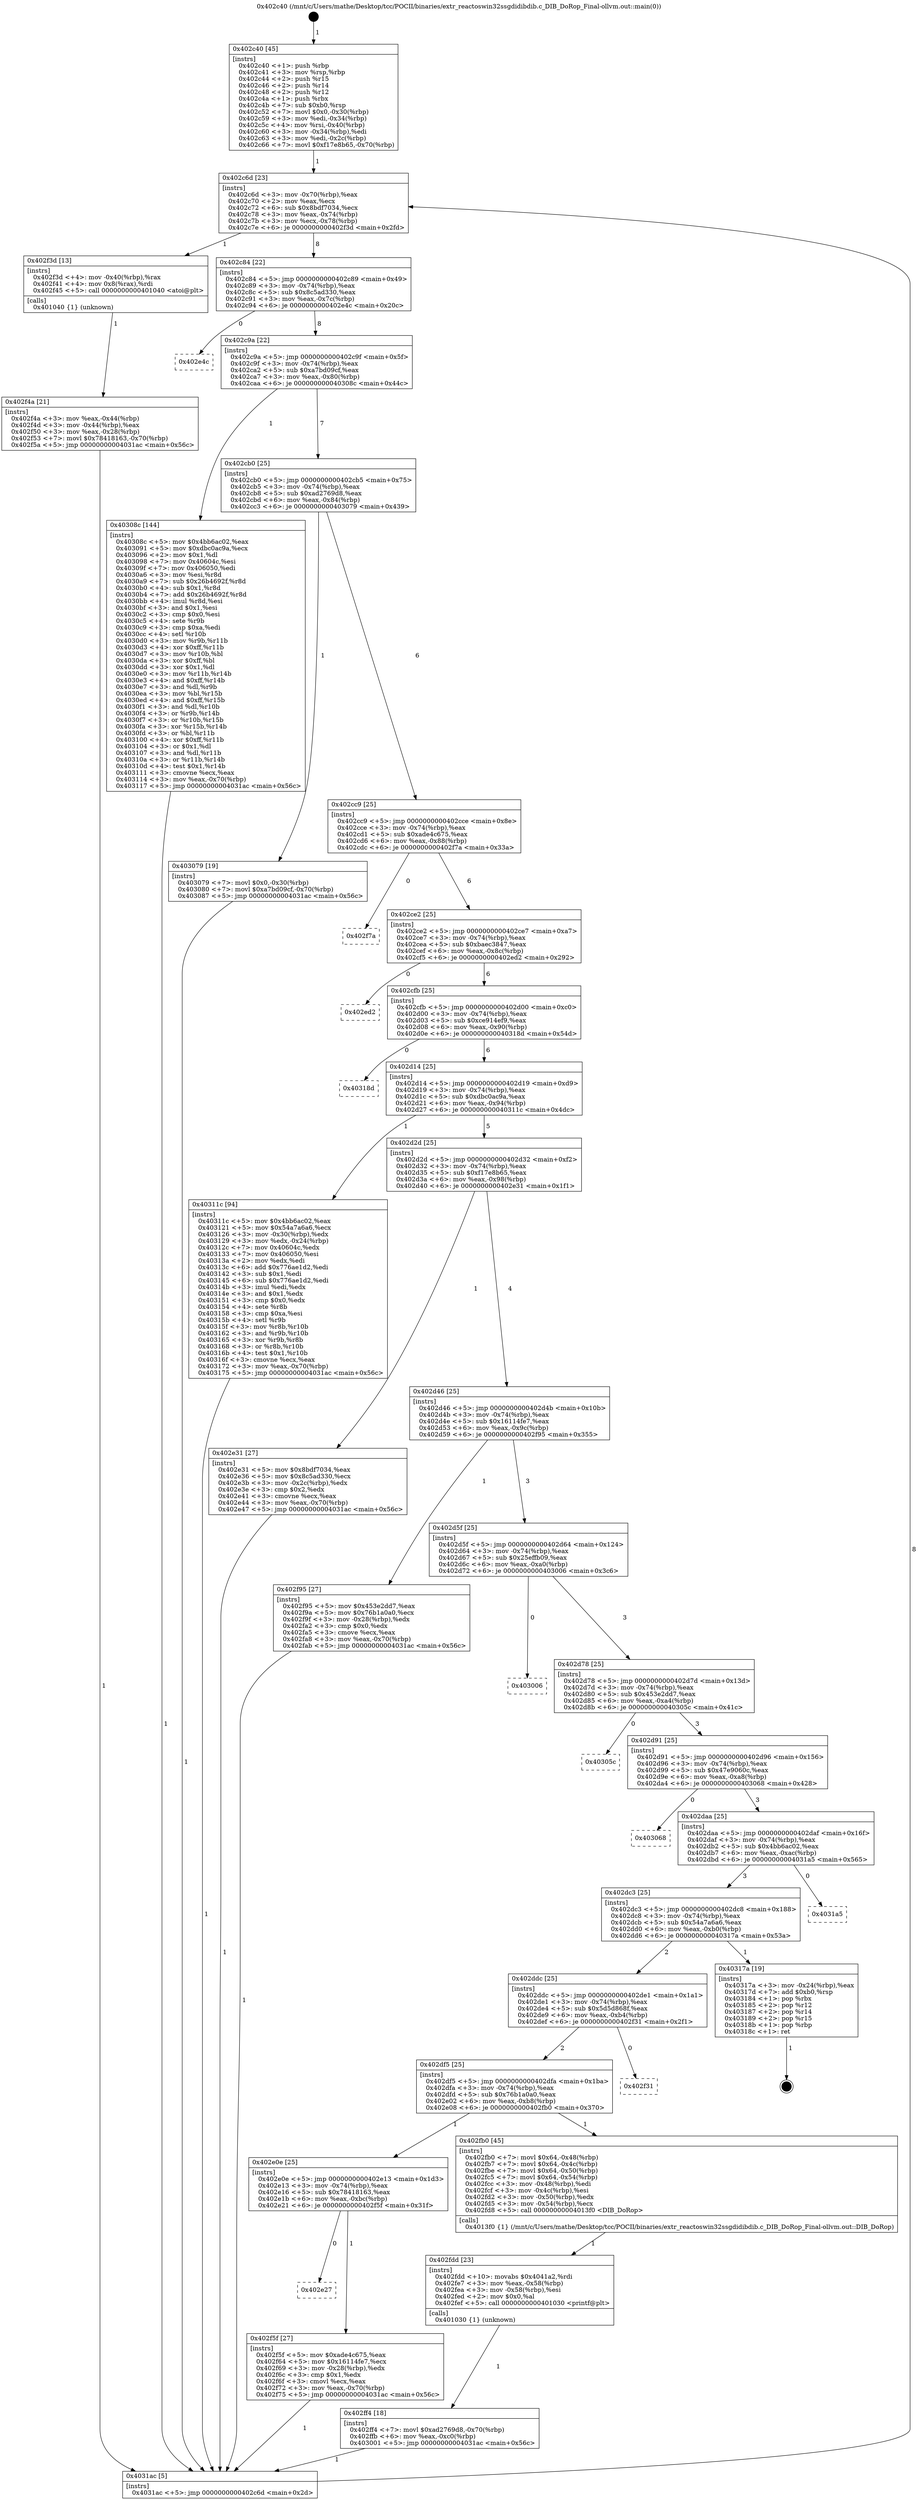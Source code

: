 digraph "0x402c40" {
  label = "0x402c40 (/mnt/c/Users/mathe/Desktop/tcc/POCII/binaries/extr_reactoswin32ssgdidibdib.c_DIB_DoRop_Final-ollvm.out::main(0))"
  labelloc = "t"
  node[shape=record]

  Entry [label="",width=0.3,height=0.3,shape=circle,fillcolor=black,style=filled]
  "0x402c6d" [label="{
     0x402c6d [23]\l
     | [instrs]\l
     &nbsp;&nbsp;0x402c6d \<+3\>: mov -0x70(%rbp),%eax\l
     &nbsp;&nbsp;0x402c70 \<+2\>: mov %eax,%ecx\l
     &nbsp;&nbsp;0x402c72 \<+6\>: sub $0x8bdf7034,%ecx\l
     &nbsp;&nbsp;0x402c78 \<+3\>: mov %eax,-0x74(%rbp)\l
     &nbsp;&nbsp;0x402c7b \<+3\>: mov %ecx,-0x78(%rbp)\l
     &nbsp;&nbsp;0x402c7e \<+6\>: je 0000000000402f3d \<main+0x2fd\>\l
  }"]
  "0x402f3d" [label="{
     0x402f3d [13]\l
     | [instrs]\l
     &nbsp;&nbsp;0x402f3d \<+4\>: mov -0x40(%rbp),%rax\l
     &nbsp;&nbsp;0x402f41 \<+4\>: mov 0x8(%rax),%rdi\l
     &nbsp;&nbsp;0x402f45 \<+5\>: call 0000000000401040 \<atoi@plt\>\l
     | [calls]\l
     &nbsp;&nbsp;0x401040 \{1\} (unknown)\l
  }"]
  "0x402c84" [label="{
     0x402c84 [22]\l
     | [instrs]\l
     &nbsp;&nbsp;0x402c84 \<+5\>: jmp 0000000000402c89 \<main+0x49\>\l
     &nbsp;&nbsp;0x402c89 \<+3\>: mov -0x74(%rbp),%eax\l
     &nbsp;&nbsp;0x402c8c \<+5\>: sub $0x8c5ad330,%eax\l
     &nbsp;&nbsp;0x402c91 \<+3\>: mov %eax,-0x7c(%rbp)\l
     &nbsp;&nbsp;0x402c94 \<+6\>: je 0000000000402e4c \<main+0x20c\>\l
  }"]
  Exit [label="",width=0.3,height=0.3,shape=circle,fillcolor=black,style=filled,peripheries=2]
  "0x402e4c" [label="{
     0x402e4c\l
  }", style=dashed]
  "0x402c9a" [label="{
     0x402c9a [22]\l
     | [instrs]\l
     &nbsp;&nbsp;0x402c9a \<+5\>: jmp 0000000000402c9f \<main+0x5f\>\l
     &nbsp;&nbsp;0x402c9f \<+3\>: mov -0x74(%rbp),%eax\l
     &nbsp;&nbsp;0x402ca2 \<+5\>: sub $0xa7bd09cf,%eax\l
     &nbsp;&nbsp;0x402ca7 \<+3\>: mov %eax,-0x80(%rbp)\l
     &nbsp;&nbsp;0x402caa \<+6\>: je 000000000040308c \<main+0x44c\>\l
  }"]
  "0x402ff4" [label="{
     0x402ff4 [18]\l
     | [instrs]\l
     &nbsp;&nbsp;0x402ff4 \<+7\>: movl $0xad2769d8,-0x70(%rbp)\l
     &nbsp;&nbsp;0x402ffb \<+6\>: mov %eax,-0xc0(%rbp)\l
     &nbsp;&nbsp;0x403001 \<+5\>: jmp 00000000004031ac \<main+0x56c\>\l
  }"]
  "0x40308c" [label="{
     0x40308c [144]\l
     | [instrs]\l
     &nbsp;&nbsp;0x40308c \<+5\>: mov $0x4bb6ac02,%eax\l
     &nbsp;&nbsp;0x403091 \<+5\>: mov $0xdbc0ac9a,%ecx\l
     &nbsp;&nbsp;0x403096 \<+2\>: mov $0x1,%dl\l
     &nbsp;&nbsp;0x403098 \<+7\>: mov 0x40604c,%esi\l
     &nbsp;&nbsp;0x40309f \<+7\>: mov 0x406050,%edi\l
     &nbsp;&nbsp;0x4030a6 \<+3\>: mov %esi,%r8d\l
     &nbsp;&nbsp;0x4030a9 \<+7\>: sub $0x26b4692f,%r8d\l
     &nbsp;&nbsp;0x4030b0 \<+4\>: sub $0x1,%r8d\l
     &nbsp;&nbsp;0x4030b4 \<+7\>: add $0x26b4692f,%r8d\l
     &nbsp;&nbsp;0x4030bb \<+4\>: imul %r8d,%esi\l
     &nbsp;&nbsp;0x4030bf \<+3\>: and $0x1,%esi\l
     &nbsp;&nbsp;0x4030c2 \<+3\>: cmp $0x0,%esi\l
     &nbsp;&nbsp;0x4030c5 \<+4\>: sete %r9b\l
     &nbsp;&nbsp;0x4030c9 \<+3\>: cmp $0xa,%edi\l
     &nbsp;&nbsp;0x4030cc \<+4\>: setl %r10b\l
     &nbsp;&nbsp;0x4030d0 \<+3\>: mov %r9b,%r11b\l
     &nbsp;&nbsp;0x4030d3 \<+4\>: xor $0xff,%r11b\l
     &nbsp;&nbsp;0x4030d7 \<+3\>: mov %r10b,%bl\l
     &nbsp;&nbsp;0x4030da \<+3\>: xor $0xff,%bl\l
     &nbsp;&nbsp;0x4030dd \<+3\>: xor $0x1,%dl\l
     &nbsp;&nbsp;0x4030e0 \<+3\>: mov %r11b,%r14b\l
     &nbsp;&nbsp;0x4030e3 \<+4\>: and $0xff,%r14b\l
     &nbsp;&nbsp;0x4030e7 \<+3\>: and %dl,%r9b\l
     &nbsp;&nbsp;0x4030ea \<+3\>: mov %bl,%r15b\l
     &nbsp;&nbsp;0x4030ed \<+4\>: and $0xff,%r15b\l
     &nbsp;&nbsp;0x4030f1 \<+3\>: and %dl,%r10b\l
     &nbsp;&nbsp;0x4030f4 \<+3\>: or %r9b,%r14b\l
     &nbsp;&nbsp;0x4030f7 \<+3\>: or %r10b,%r15b\l
     &nbsp;&nbsp;0x4030fa \<+3\>: xor %r15b,%r14b\l
     &nbsp;&nbsp;0x4030fd \<+3\>: or %bl,%r11b\l
     &nbsp;&nbsp;0x403100 \<+4\>: xor $0xff,%r11b\l
     &nbsp;&nbsp;0x403104 \<+3\>: or $0x1,%dl\l
     &nbsp;&nbsp;0x403107 \<+3\>: and %dl,%r11b\l
     &nbsp;&nbsp;0x40310a \<+3\>: or %r11b,%r14b\l
     &nbsp;&nbsp;0x40310d \<+4\>: test $0x1,%r14b\l
     &nbsp;&nbsp;0x403111 \<+3\>: cmovne %ecx,%eax\l
     &nbsp;&nbsp;0x403114 \<+3\>: mov %eax,-0x70(%rbp)\l
     &nbsp;&nbsp;0x403117 \<+5\>: jmp 00000000004031ac \<main+0x56c\>\l
  }"]
  "0x402cb0" [label="{
     0x402cb0 [25]\l
     | [instrs]\l
     &nbsp;&nbsp;0x402cb0 \<+5\>: jmp 0000000000402cb5 \<main+0x75\>\l
     &nbsp;&nbsp;0x402cb5 \<+3\>: mov -0x74(%rbp),%eax\l
     &nbsp;&nbsp;0x402cb8 \<+5\>: sub $0xad2769d8,%eax\l
     &nbsp;&nbsp;0x402cbd \<+6\>: mov %eax,-0x84(%rbp)\l
     &nbsp;&nbsp;0x402cc3 \<+6\>: je 0000000000403079 \<main+0x439\>\l
  }"]
  "0x402fdd" [label="{
     0x402fdd [23]\l
     | [instrs]\l
     &nbsp;&nbsp;0x402fdd \<+10\>: movabs $0x4041a2,%rdi\l
     &nbsp;&nbsp;0x402fe7 \<+3\>: mov %eax,-0x58(%rbp)\l
     &nbsp;&nbsp;0x402fea \<+3\>: mov -0x58(%rbp),%esi\l
     &nbsp;&nbsp;0x402fed \<+2\>: mov $0x0,%al\l
     &nbsp;&nbsp;0x402fef \<+5\>: call 0000000000401030 \<printf@plt\>\l
     | [calls]\l
     &nbsp;&nbsp;0x401030 \{1\} (unknown)\l
  }"]
  "0x403079" [label="{
     0x403079 [19]\l
     | [instrs]\l
     &nbsp;&nbsp;0x403079 \<+7\>: movl $0x0,-0x30(%rbp)\l
     &nbsp;&nbsp;0x403080 \<+7\>: movl $0xa7bd09cf,-0x70(%rbp)\l
     &nbsp;&nbsp;0x403087 \<+5\>: jmp 00000000004031ac \<main+0x56c\>\l
  }"]
  "0x402cc9" [label="{
     0x402cc9 [25]\l
     | [instrs]\l
     &nbsp;&nbsp;0x402cc9 \<+5\>: jmp 0000000000402cce \<main+0x8e\>\l
     &nbsp;&nbsp;0x402cce \<+3\>: mov -0x74(%rbp),%eax\l
     &nbsp;&nbsp;0x402cd1 \<+5\>: sub $0xade4c675,%eax\l
     &nbsp;&nbsp;0x402cd6 \<+6\>: mov %eax,-0x88(%rbp)\l
     &nbsp;&nbsp;0x402cdc \<+6\>: je 0000000000402f7a \<main+0x33a\>\l
  }"]
  "0x402e27" [label="{
     0x402e27\l
  }", style=dashed]
  "0x402f7a" [label="{
     0x402f7a\l
  }", style=dashed]
  "0x402ce2" [label="{
     0x402ce2 [25]\l
     | [instrs]\l
     &nbsp;&nbsp;0x402ce2 \<+5\>: jmp 0000000000402ce7 \<main+0xa7\>\l
     &nbsp;&nbsp;0x402ce7 \<+3\>: mov -0x74(%rbp),%eax\l
     &nbsp;&nbsp;0x402cea \<+5\>: sub $0xbaec3847,%eax\l
     &nbsp;&nbsp;0x402cef \<+6\>: mov %eax,-0x8c(%rbp)\l
     &nbsp;&nbsp;0x402cf5 \<+6\>: je 0000000000402ed2 \<main+0x292\>\l
  }"]
  "0x402f5f" [label="{
     0x402f5f [27]\l
     | [instrs]\l
     &nbsp;&nbsp;0x402f5f \<+5\>: mov $0xade4c675,%eax\l
     &nbsp;&nbsp;0x402f64 \<+5\>: mov $0x16114fe7,%ecx\l
     &nbsp;&nbsp;0x402f69 \<+3\>: mov -0x28(%rbp),%edx\l
     &nbsp;&nbsp;0x402f6c \<+3\>: cmp $0x1,%edx\l
     &nbsp;&nbsp;0x402f6f \<+3\>: cmovl %ecx,%eax\l
     &nbsp;&nbsp;0x402f72 \<+3\>: mov %eax,-0x70(%rbp)\l
     &nbsp;&nbsp;0x402f75 \<+5\>: jmp 00000000004031ac \<main+0x56c\>\l
  }"]
  "0x402ed2" [label="{
     0x402ed2\l
  }", style=dashed]
  "0x402cfb" [label="{
     0x402cfb [25]\l
     | [instrs]\l
     &nbsp;&nbsp;0x402cfb \<+5\>: jmp 0000000000402d00 \<main+0xc0\>\l
     &nbsp;&nbsp;0x402d00 \<+3\>: mov -0x74(%rbp),%eax\l
     &nbsp;&nbsp;0x402d03 \<+5\>: sub $0xce914ef9,%eax\l
     &nbsp;&nbsp;0x402d08 \<+6\>: mov %eax,-0x90(%rbp)\l
     &nbsp;&nbsp;0x402d0e \<+6\>: je 000000000040318d \<main+0x54d\>\l
  }"]
  "0x402e0e" [label="{
     0x402e0e [25]\l
     | [instrs]\l
     &nbsp;&nbsp;0x402e0e \<+5\>: jmp 0000000000402e13 \<main+0x1d3\>\l
     &nbsp;&nbsp;0x402e13 \<+3\>: mov -0x74(%rbp),%eax\l
     &nbsp;&nbsp;0x402e16 \<+5\>: sub $0x78418163,%eax\l
     &nbsp;&nbsp;0x402e1b \<+6\>: mov %eax,-0xbc(%rbp)\l
     &nbsp;&nbsp;0x402e21 \<+6\>: je 0000000000402f5f \<main+0x31f\>\l
  }"]
  "0x40318d" [label="{
     0x40318d\l
  }", style=dashed]
  "0x402d14" [label="{
     0x402d14 [25]\l
     | [instrs]\l
     &nbsp;&nbsp;0x402d14 \<+5\>: jmp 0000000000402d19 \<main+0xd9\>\l
     &nbsp;&nbsp;0x402d19 \<+3\>: mov -0x74(%rbp),%eax\l
     &nbsp;&nbsp;0x402d1c \<+5\>: sub $0xdbc0ac9a,%eax\l
     &nbsp;&nbsp;0x402d21 \<+6\>: mov %eax,-0x94(%rbp)\l
     &nbsp;&nbsp;0x402d27 \<+6\>: je 000000000040311c \<main+0x4dc\>\l
  }"]
  "0x402fb0" [label="{
     0x402fb0 [45]\l
     | [instrs]\l
     &nbsp;&nbsp;0x402fb0 \<+7\>: movl $0x64,-0x48(%rbp)\l
     &nbsp;&nbsp;0x402fb7 \<+7\>: movl $0x64,-0x4c(%rbp)\l
     &nbsp;&nbsp;0x402fbe \<+7\>: movl $0x64,-0x50(%rbp)\l
     &nbsp;&nbsp;0x402fc5 \<+7\>: movl $0x64,-0x54(%rbp)\l
     &nbsp;&nbsp;0x402fcc \<+3\>: mov -0x48(%rbp),%edi\l
     &nbsp;&nbsp;0x402fcf \<+3\>: mov -0x4c(%rbp),%esi\l
     &nbsp;&nbsp;0x402fd2 \<+3\>: mov -0x50(%rbp),%edx\l
     &nbsp;&nbsp;0x402fd5 \<+3\>: mov -0x54(%rbp),%ecx\l
     &nbsp;&nbsp;0x402fd8 \<+5\>: call 00000000004013f0 \<DIB_DoRop\>\l
     | [calls]\l
     &nbsp;&nbsp;0x4013f0 \{1\} (/mnt/c/Users/mathe/Desktop/tcc/POCII/binaries/extr_reactoswin32ssgdidibdib.c_DIB_DoRop_Final-ollvm.out::DIB_DoRop)\l
  }"]
  "0x40311c" [label="{
     0x40311c [94]\l
     | [instrs]\l
     &nbsp;&nbsp;0x40311c \<+5\>: mov $0x4bb6ac02,%eax\l
     &nbsp;&nbsp;0x403121 \<+5\>: mov $0x54a7a6a6,%ecx\l
     &nbsp;&nbsp;0x403126 \<+3\>: mov -0x30(%rbp),%edx\l
     &nbsp;&nbsp;0x403129 \<+3\>: mov %edx,-0x24(%rbp)\l
     &nbsp;&nbsp;0x40312c \<+7\>: mov 0x40604c,%edx\l
     &nbsp;&nbsp;0x403133 \<+7\>: mov 0x406050,%esi\l
     &nbsp;&nbsp;0x40313a \<+2\>: mov %edx,%edi\l
     &nbsp;&nbsp;0x40313c \<+6\>: add $0x776ae1d2,%edi\l
     &nbsp;&nbsp;0x403142 \<+3\>: sub $0x1,%edi\l
     &nbsp;&nbsp;0x403145 \<+6\>: sub $0x776ae1d2,%edi\l
     &nbsp;&nbsp;0x40314b \<+3\>: imul %edi,%edx\l
     &nbsp;&nbsp;0x40314e \<+3\>: and $0x1,%edx\l
     &nbsp;&nbsp;0x403151 \<+3\>: cmp $0x0,%edx\l
     &nbsp;&nbsp;0x403154 \<+4\>: sete %r8b\l
     &nbsp;&nbsp;0x403158 \<+3\>: cmp $0xa,%esi\l
     &nbsp;&nbsp;0x40315b \<+4\>: setl %r9b\l
     &nbsp;&nbsp;0x40315f \<+3\>: mov %r8b,%r10b\l
     &nbsp;&nbsp;0x403162 \<+3\>: and %r9b,%r10b\l
     &nbsp;&nbsp;0x403165 \<+3\>: xor %r9b,%r8b\l
     &nbsp;&nbsp;0x403168 \<+3\>: or %r8b,%r10b\l
     &nbsp;&nbsp;0x40316b \<+4\>: test $0x1,%r10b\l
     &nbsp;&nbsp;0x40316f \<+3\>: cmovne %ecx,%eax\l
     &nbsp;&nbsp;0x403172 \<+3\>: mov %eax,-0x70(%rbp)\l
     &nbsp;&nbsp;0x403175 \<+5\>: jmp 00000000004031ac \<main+0x56c\>\l
  }"]
  "0x402d2d" [label="{
     0x402d2d [25]\l
     | [instrs]\l
     &nbsp;&nbsp;0x402d2d \<+5\>: jmp 0000000000402d32 \<main+0xf2\>\l
     &nbsp;&nbsp;0x402d32 \<+3\>: mov -0x74(%rbp),%eax\l
     &nbsp;&nbsp;0x402d35 \<+5\>: sub $0xf17e8b65,%eax\l
     &nbsp;&nbsp;0x402d3a \<+6\>: mov %eax,-0x98(%rbp)\l
     &nbsp;&nbsp;0x402d40 \<+6\>: je 0000000000402e31 \<main+0x1f1\>\l
  }"]
  "0x402df5" [label="{
     0x402df5 [25]\l
     | [instrs]\l
     &nbsp;&nbsp;0x402df5 \<+5\>: jmp 0000000000402dfa \<main+0x1ba\>\l
     &nbsp;&nbsp;0x402dfa \<+3\>: mov -0x74(%rbp),%eax\l
     &nbsp;&nbsp;0x402dfd \<+5\>: sub $0x76b1a0a0,%eax\l
     &nbsp;&nbsp;0x402e02 \<+6\>: mov %eax,-0xb8(%rbp)\l
     &nbsp;&nbsp;0x402e08 \<+6\>: je 0000000000402fb0 \<main+0x370\>\l
  }"]
  "0x402e31" [label="{
     0x402e31 [27]\l
     | [instrs]\l
     &nbsp;&nbsp;0x402e31 \<+5\>: mov $0x8bdf7034,%eax\l
     &nbsp;&nbsp;0x402e36 \<+5\>: mov $0x8c5ad330,%ecx\l
     &nbsp;&nbsp;0x402e3b \<+3\>: mov -0x2c(%rbp),%edx\l
     &nbsp;&nbsp;0x402e3e \<+3\>: cmp $0x2,%edx\l
     &nbsp;&nbsp;0x402e41 \<+3\>: cmovne %ecx,%eax\l
     &nbsp;&nbsp;0x402e44 \<+3\>: mov %eax,-0x70(%rbp)\l
     &nbsp;&nbsp;0x402e47 \<+5\>: jmp 00000000004031ac \<main+0x56c\>\l
  }"]
  "0x402d46" [label="{
     0x402d46 [25]\l
     | [instrs]\l
     &nbsp;&nbsp;0x402d46 \<+5\>: jmp 0000000000402d4b \<main+0x10b\>\l
     &nbsp;&nbsp;0x402d4b \<+3\>: mov -0x74(%rbp),%eax\l
     &nbsp;&nbsp;0x402d4e \<+5\>: sub $0x16114fe7,%eax\l
     &nbsp;&nbsp;0x402d53 \<+6\>: mov %eax,-0x9c(%rbp)\l
     &nbsp;&nbsp;0x402d59 \<+6\>: je 0000000000402f95 \<main+0x355\>\l
  }"]
  "0x4031ac" [label="{
     0x4031ac [5]\l
     | [instrs]\l
     &nbsp;&nbsp;0x4031ac \<+5\>: jmp 0000000000402c6d \<main+0x2d\>\l
  }"]
  "0x402c40" [label="{
     0x402c40 [45]\l
     | [instrs]\l
     &nbsp;&nbsp;0x402c40 \<+1\>: push %rbp\l
     &nbsp;&nbsp;0x402c41 \<+3\>: mov %rsp,%rbp\l
     &nbsp;&nbsp;0x402c44 \<+2\>: push %r15\l
     &nbsp;&nbsp;0x402c46 \<+2\>: push %r14\l
     &nbsp;&nbsp;0x402c48 \<+2\>: push %r12\l
     &nbsp;&nbsp;0x402c4a \<+1\>: push %rbx\l
     &nbsp;&nbsp;0x402c4b \<+7\>: sub $0xb0,%rsp\l
     &nbsp;&nbsp;0x402c52 \<+7\>: movl $0x0,-0x30(%rbp)\l
     &nbsp;&nbsp;0x402c59 \<+3\>: mov %edi,-0x34(%rbp)\l
     &nbsp;&nbsp;0x402c5c \<+4\>: mov %rsi,-0x40(%rbp)\l
     &nbsp;&nbsp;0x402c60 \<+3\>: mov -0x34(%rbp),%edi\l
     &nbsp;&nbsp;0x402c63 \<+3\>: mov %edi,-0x2c(%rbp)\l
     &nbsp;&nbsp;0x402c66 \<+7\>: movl $0xf17e8b65,-0x70(%rbp)\l
  }"]
  "0x402f4a" [label="{
     0x402f4a [21]\l
     | [instrs]\l
     &nbsp;&nbsp;0x402f4a \<+3\>: mov %eax,-0x44(%rbp)\l
     &nbsp;&nbsp;0x402f4d \<+3\>: mov -0x44(%rbp),%eax\l
     &nbsp;&nbsp;0x402f50 \<+3\>: mov %eax,-0x28(%rbp)\l
     &nbsp;&nbsp;0x402f53 \<+7\>: movl $0x78418163,-0x70(%rbp)\l
     &nbsp;&nbsp;0x402f5a \<+5\>: jmp 00000000004031ac \<main+0x56c\>\l
  }"]
  "0x402f31" [label="{
     0x402f31\l
  }", style=dashed]
  "0x402f95" [label="{
     0x402f95 [27]\l
     | [instrs]\l
     &nbsp;&nbsp;0x402f95 \<+5\>: mov $0x453e2dd7,%eax\l
     &nbsp;&nbsp;0x402f9a \<+5\>: mov $0x76b1a0a0,%ecx\l
     &nbsp;&nbsp;0x402f9f \<+3\>: mov -0x28(%rbp),%edx\l
     &nbsp;&nbsp;0x402fa2 \<+3\>: cmp $0x0,%edx\l
     &nbsp;&nbsp;0x402fa5 \<+3\>: cmove %ecx,%eax\l
     &nbsp;&nbsp;0x402fa8 \<+3\>: mov %eax,-0x70(%rbp)\l
     &nbsp;&nbsp;0x402fab \<+5\>: jmp 00000000004031ac \<main+0x56c\>\l
  }"]
  "0x402d5f" [label="{
     0x402d5f [25]\l
     | [instrs]\l
     &nbsp;&nbsp;0x402d5f \<+5\>: jmp 0000000000402d64 \<main+0x124\>\l
     &nbsp;&nbsp;0x402d64 \<+3\>: mov -0x74(%rbp),%eax\l
     &nbsp;&nbsp;0x402d67 \<+5\>: sub $0x25effb09,%eax\l
     &nbsp;&nbsp;0x402d6c \<+6\>: mov %eax,-0xa0(%rbp)\l
     &nbsp;&nbsp;0x402d72 \<+6\>: je 0000000000403006 \<main+0x3c6\>\l
  }"]
  "0x402ddc" [label="{
     0x402ddc [25]\l
     | [instrs]\l
     &nbsp;&nbsp;0x402ddc \<+5\>: jmp 0000000000402de1 \<main+0x1a1\>\l
     &nbsp;&nbsp;0x402de1 \<+3\>: mov -0x74(%rbp),%eax\l
     &nbsp;&nbsp;0x402de4 \<+5\>: sub $0x5d5d868f,%eax\l
     &nbsp;&nbsp;0x402de9 \<+6\>: mov %eax,-0xb4(%rbp)\l
     &nbsp;&nbsp;0x402def \<+6\>: je 0000000000402f31 \<main+0x2f1\>\l
  }"]
  "0x403006" [label="{
     0x403006\l
  }", style=dashed]
  "0x402d78" [label="{
     0x402d78 [25]\l
     | [instrs]\l
     &nbsp;&nbsp;0x402d78 \<+5\>: jmp 0000000000402d7d \<main+0x13d\>\l
     &nbsp;&nbsp;0x402d7d \<+3\>: mov -0x74(%rbp),%eax\l
     &nbsp;&nbsp;0x402d80 \<+5\>: sub $0x453e2dd7,%eax\l
     &nbsp;&nbsp;0x402d85 \<+6\>: mov %eax,-0xa4(%rbp)\l
     &nbsp;&nbsp;0x402d8b \<+6\>: je 000000000040305c \<main+0x41c\>\l
  }"]
  "0x40317a" [label="{
     0x40317a [19]\l
     | [instrs]\l
     &nbsp;&nbsp;0x40317a \<+3\>: mov -0x24(%rbp),%eax\l
     &nbsp;&nbsp;0x40317d \<+7\>: add $0xb0,%rsp\l
     &nbsp;&nbsp;0x403184 \<+1\>: pop %rbx\l
     &nbsp;&nbsp;0x403185 \<+2\>: pop %r12\l
     &nbsp;&nbsp;0x403187 \<+2\>: pop %r14\l
     &nbsp;&nbsp;0x403189 \<+2\>: pop %r15\l
     &nbsp;&nbsp;0x40318b \<+1\>: pop %rbp\l
     &nbsp;&nbsp;0x40318c \<+1\>: ret\l
  }"]
  "0x40305c" [label="{
     0x40305c\l
  }", style=dashed]
  "0x402d91" [label="{
     0x402d91 [25]\l
     | [instrs]\l
     &nbsp;&nbsp;0x402d91 \<+5\>: jmp 0000000000402d96 \<main+0x156\>\l
     &nbsp;&nbsp;0x402d96 \<+3\>: mov -0x74(%rbp),%eax\l
     &nbsp;&nbsp;0x402d99 \<+5\>: sub $0x47e9060c,%eax\l
     &nbsp;&nbsp;0x402d9e \<+6\>: mov %eax,-0xa8(%rbp)\l
     &nbsp;&nbsp;0x402da4 \<+6\>: je 0000000000403068 \<main+0x428\>\l
  }"]
  "0x402dc3" [label="{
     0x402dc3 [25]\l
     | [instrs]\l
     &nbsp;&nbsp;0x402dc3 \<+5\>: jmp 0000000000402dc8 \<main+0x188\>\l
     &nbsp;&nbsp;0x402dc8 \<+3\>: mov -0x74(%rbp),%eax\l
     &nbsp;&nbsp;0x402dcb \<+5\>: sub $0x54a7a6a6,%eax\l
     &nbsp;&nbsp;0x402dd0 \<+6\>: mov %eax,-0xb0(%rbp)\l
     &nbsp;&nbsp;0x402dd6 \<+6\>: je 000000000040317a \<main+0x53a\>\l
  }"]
  "0x403068" [label="{
     0x403068\l
  }", style=dashed]
  "0x402daa" [label="{
     0x402daa [25]\l
     | [instrs]\l
     &nbsp;&nbsp;0x402daa \<+5\>: jmp 0000000000402daf \<main+0x16f\>\l
     &nbsp;&nbsp;0x402daf \<+3\>: mov -0x74(%rbp),%eax\l
     &nbsp;&nbsp;0x402db2 \<+5\>: sub $0x4bb6ac02,%eax\l
     &nbsp;&nbsp;0x402db7 \<+6\>: mov %eax,-0xac(%rbp)\l
     &nbsp;&nbsp;0x402dbd \<+6\>: je 00000000004031a5 \<main+0x565\>\l
  }"]
  "0x4031a5" [label="{
     0x4031a5\l
  }", style=dashed]
  Entry -> "0x402c40" [label=" 1"]
  "0x402c6d" -> "0x402f3d" [label=" 1"]
  "0x402c6d" -> "0x402c84" [label=" 8"]
  "0x40317a" -> Exit [label=" 1"]
  "0x402c84" -> "0x402e4c" [label=" 0"]
  "0x402c84" -> "0x402c9a" [label=" 8"]
  "0x40311c" -> "0x4031ac" [label=" 1"]
  "0x402c9a" -> "0x40308c" [label=" 1"]
  "0x402c9a" -> "0x402cb0" [label=" 7"]
  "0x40308c" -> "0x4031ac" [label=" 1"]
  "0x402cb0" -> "0x403079" [label=" 1"]
  "0x402cb0" -> "0x402cc9" [label=" 6"]
  "0x403079" -> "0x4031ac" [label=" 1"]
  "0x402cc9" -> "0x402f7a" [label=" 0"]
  "0x402cc9" -> "0x402ce2" [label=" 6"]
  "0x402ff4" -> "0x4031ac" [label=" 1"]
  "0x402ce2" -> "0x402ed2" [label=" 0"]
  "0x402ce2" -> "0x402cfb" [label=" 6"]
  "0x402fdd" -> "0x402ff4" [label=" 1"]
  "0x402cfb" -> "0x40318d" [label=" 0"]
  "0x402cfb" -> "0x402d14" [label=" 6"]
  "0x402f95" -> "0x4031ac" [label=" 1"]
  "0x402d14" -> "0x40311c" [label=" 1"]
  "0x402d14" -> "0x402d2d" [label=" 5"]
  "0x402f5f" -> "0x4031ac" [label=" 1"]
  "0x402d2d" -> "0x402e31" [label=" 1"]
  "0x402d2d" -> "0x402d46" [label=" 4"]
  "0x402e31" -> "0x4031ac" [label=" 1"]
  "0x402c40" -> "0x402c6d" [label=" 1"]
  "0x4031ac" -> "0x402c6d" [label=" 8"]
  "0x402f3d" -> "0x402f4a" [label=" 1"]
  "0x402f4a" -> "0x4031ac" [label=" 1"]
  "0x402e0e" -> "0x402f5f" [label=" 1"]
  "0x402d46" -> "0x402f95" [label=" 1"]
  "0x402d46" -> "0x402d5f" [label=" 3"]
  "0x402fb0" -> "0x402fdd" [label=" 1"]
  "0x402d5f" -> "0x403006" [label=" 0"]
  "0x402d5f" -> "0x402d78" [label=" 3"]
  "0x402df5" -> "0x402fb0" [label=" 1"]
  "0x402d78" -> "0x40305c" [label=" 0"]
  "0x402d78" -> "0x402d91" [label=" 3"]
  "0x402e0e" -> "0x402e27" [label=" 0"]
  "0x402d91" -> "0x403068" [label=" 0"]
  "0x402d91" -> "0x402daa" [label=" 3"]
  "0x402ddc" -> "0x402f31" [label=" 0"]
  "0x402daa" -> "0x4031a5" [label=" 0"]
  "0x402daa" -> "0x402dc3" [label=" 3"]
  "0x402ddc" -> "0x402df5" [label=" 2"]
  "0x402dc3" -> "0x40317a" [label=" 1"]
  "0x402dc3" -> "0x402ddc" [label=" 2"]
  "0x402df5" -> "0x402e0e" [label=" 1"]
}
